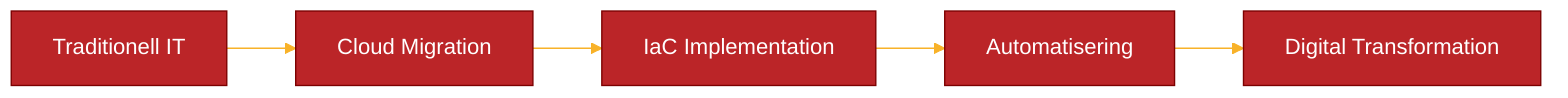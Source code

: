 ---
config:
  theme: 'base'
  themeVariables:
    primaryColor: '#BB2528'
    primaryTextColor: '#fff'
    primaryBorderColor: '#7C0000'
    lineColor: '#F8B229'
    secondaryColor: '#006100'
    tertiaryColor: '#fff'
---
graph LR
    A[Traditionell IT] --> B[Cloud Migration]
    B --> C[IaC Implementation]
    C --> D[Automatisering]
    D --> E[Digital Transformation]